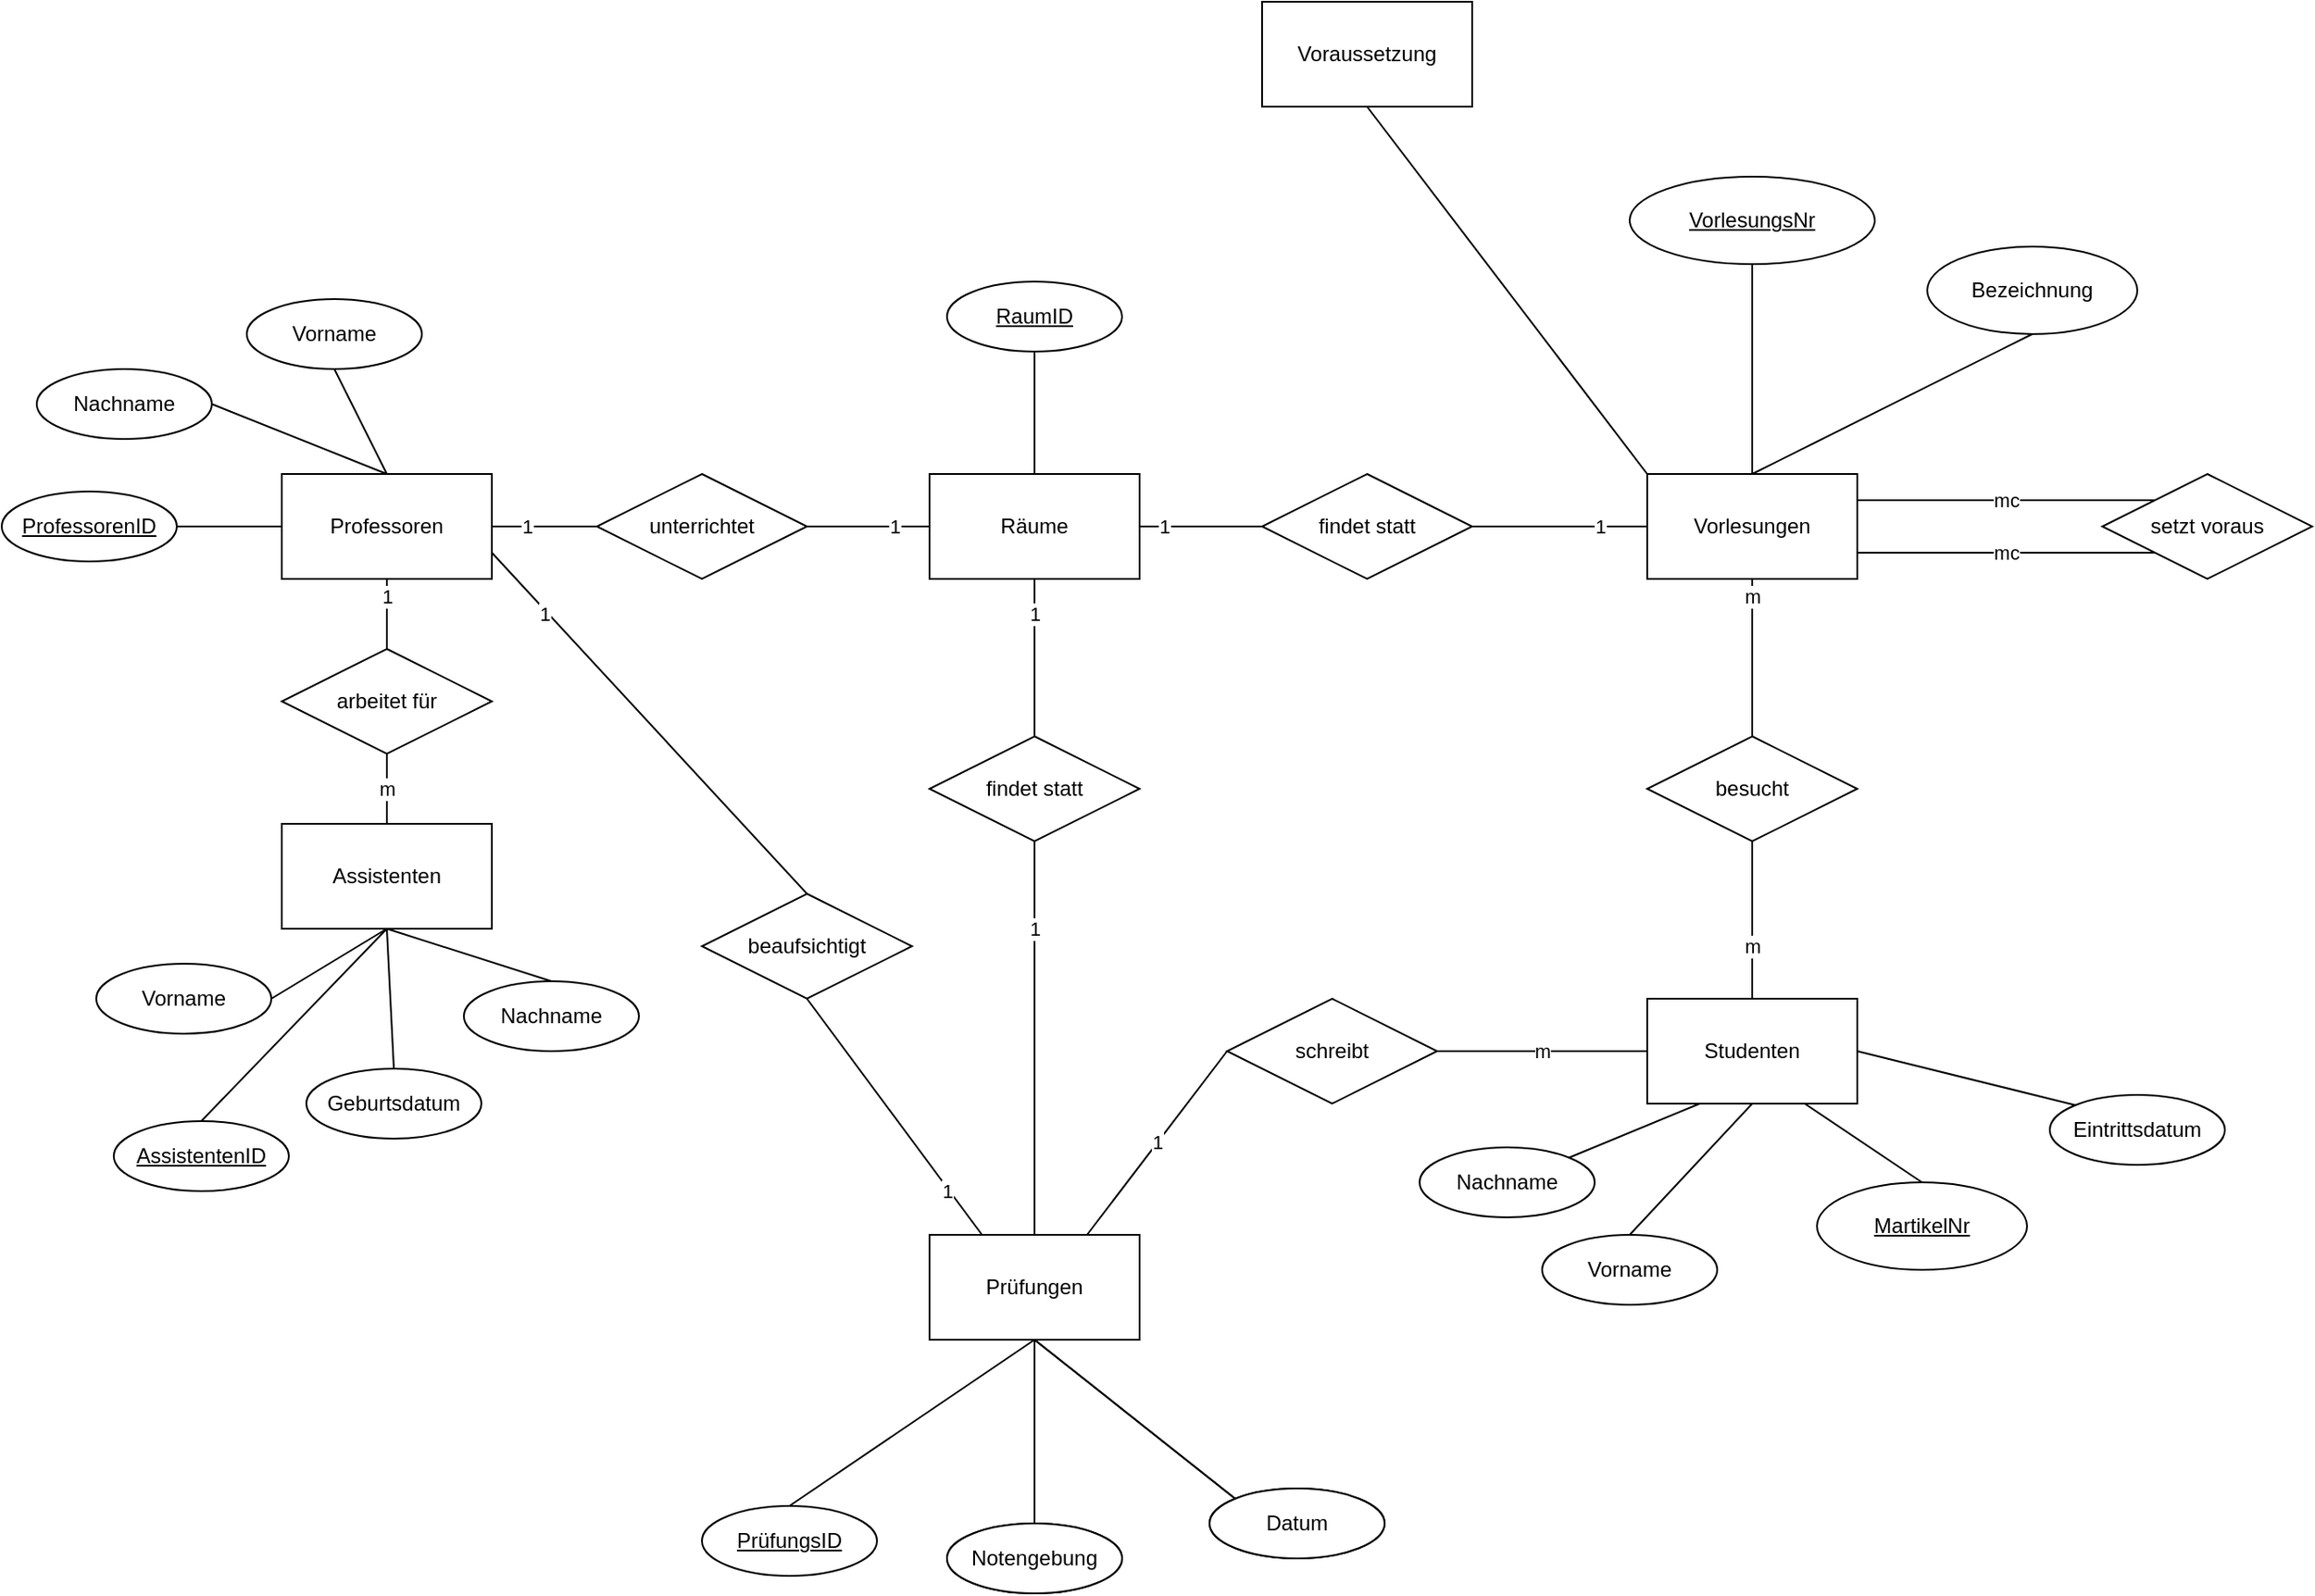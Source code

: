 <mxfile version="24.7.17" pages="2">
  <diagram name="Seite-1" id="xKLc5yHmknXGZXs7xyta">
    <mxGraphModel dx="1434" dy="836" grid="1" gridSize="10" guides="1" tooltips="1" connect="1" arrows="1" fold="1" page="1" pageScale="1" pageWidth="827" pageHeight="1169" math="0" shadow="0">
      <root>
        <mxCell id="0" />
        <mxCell id="1" parent="0" />
        <mxCell id="SP9nY_1DTBUGd0OCc6NQ-1" value="Studenten" style="rounded=0;whiteSpace=wrap;html=1;" parent="1" vertex="1">
          <mxGeometry x="990" y="670" width="120" height="60" as="geometry" />
        </mxCell>
        <mxCell id="SP9nY_1DTBUGd0OCc6NQ-2" value="Professoren" style="rounded=0;whiteSpace=wrap;html=1;" parent="1" vertex="1">
          <mxGeometry x="210" y="370" width="120" height="60" as="geometry" />
        </mxCell>
        <mxCell id="SP9nY_1DTBUGd0OCc6NQ-3" value="Assistenten" style="rounded=0;whiteSpace=wrap;html=1;" parent="1" vertex="1">
          <mxGeometry x="210" y="570" width="120" height="60" as="geometry" />
        </mxCell>
        <mxCell id="SP9nY_1DTBUGd0OCc6NQ-4" value="Räume" style="rounded=0;whiteSpace=wrap;html=1;" parent="1" vertex="1">
          <mxGeometry x="580" y="370" width="120" height="60" as="geometry" />
        </mxCell>
        <mxCell id="SP9nY_1DTBUGd0OCc6NQ-5" value="Prüfungen" style="rounded=0;whiteSpace=wrap;html=1;" parent="1" vertex="1">
          <mxGeometry x="580" y="805" width="120" height="60" as="geometry" />
        </mxCell>
        <mxCell id="SP9nY_1DTBUGd0OCc6NQ-6" value="Vorlesungen" style="rounded=0;whiteSpace=wrap;html=1;" parent="1" vertex="1">
          <mxGeometry x="990" y="370" width="120" height="60" as="geometry" />
        </mxCell>
        <mxCell id="SP9nY_1DTBUGd0OCc6NQ-7" value="VorlesungsNr" style="ellipse;whiteSpace=wrap;html=1;align=center;fontStyle=4;" parent="1" vertex="1">
          <mxGeometry x="980" y="200" width="140" height="50" as="geometry" />
        </mxCell>
        <mxCell id="SP9nY_1DTBUGd0OCc6NQ-8" value="Bezeichnung" style="ellipse;whiteSpace=wrap;html=1;align=center;" parent="1" vertex="1">
          <mxGeometry x="1150" y="240" width="120" height="50" as="geometry" />
        </mxCell>
        <mxCell id="SP9nY_1DTBUGd0OCc6NQ-11" value="" style="endArrow=none;html=1;rounded=0;exitX=0.5;exitY=1;exitDx=0;exitDy=0;entryX=0.5;entryY=0;entryDx=0;entryDy=0;" parent="1" source="SP9nY_1DTBUGd0OCc6NQ-7" target="SP9nY_1DTBUGd0OCc6NQ-6" edge="1">
          <mxGeometry relative="1" as="geometry">
            <mxPoint x="490" y="590" as="sourcePoint" />
            <mxPoint x="650" y="590" as="targetPoint" />
          </mxGeometry>
        </mxCell>
        <mxCell id="SP9nY_1DTBUGd0OCc6NQ-12" value="" style="endArrow=none;html=1;rounded=0;exitX=0.5;exitY=1;exitDx=0;exitDy=0;entryX=0.5;entryY=0;entryDx=0;entryDy=0;" parent="1" source="SP9nY_1DTBUGd0OCc6NQ-8" target="SP9nY_1DTBUGd0OCc6NQ-6" edge="1">
          <mxGeometry relative="1" as="geometry">
            <mxPoint x="1190" y="410" as="sourcePoint" />
            <mxPoint x="1350" y="410" as="targetPoint" />
          </mxGeometry>
        </mxCell>
        <mxCell id="SP9nY_1DTBUGd0OCc6NQ-13" value="Vorname" style="ellipse;whiteSpace=wrap;html=1;align=center;" parent="1" vertex="1">
          <mxGeometry x="190" y="270" width="100" height="40" as="geometry" />
        </mxCell>
        <mxCell id="SP9nY_1DTBUGd0OCc6NQ-14" value="Nachname" style="ellipse;whiteSpace=wrap;html=1;align=center;" parent="1" vertex="1">
          <mxGeometry x="70" y="310" width="100" height="40" as="geometry" />
        </mxCell>
        <mxCell id="SP9nY_1DTBUGd0OCc6NQ-15" value="MartikelNr" style="ellipse;whiteSpace=wrap;html=1;align=center;fontStyle=4;" parent="1" vertex="1">
          <mxGeometry x="1087" y="775" width="120" height="50" as="geometry" />
        </mxCell>
        <mxCell id="SP9nY_1DTBUGd0OCc6NQ-16" value="Vorname" style="ellipse;whiteSpace=wrap;html=1;align=center;" parent="1" vertex="1">
          <mxGeometry x="930" y="805" width="100" height="40" as="geometry" />
        </mxCell>
        <mxCell id="SP9nY_1DTBUGd0OCc6NQ-17" value="Nachname" style="ellipse;whiteSpace=wrap;html=1;align=center;" parent="1" vertex="1">
          <mxGeometry x="860" y="755" width="100" height="40" as="geometry" />
        </mxCell>
        <mxCell id="SP9nY_1DTBUGd0OCc6NQ-18" value="Eintrittsdatum" style="ellipse;whiteSpace=wrap;html=1;align=center;" parent="1" vertex="1">
          <mxGeometry x="1220" y="725" width="100" height="40" as="geometry" />
        </mxCell>
        <mxCell id="SP9nY_1DTBUGd0OCc6NQ-19" value="Geburtsdatum" style="ellipse;whiteSpace=wrap;html=1;align=center;" parent="1" vertex="1">
          <mxGeometry x="224" y="710" width="100" height="40" as="geometry" />
        </mxCell>
        <mxCell id="SP9nY_1DTBUGd0OCc6NQ-21" value="Notengebung" style="ellipse;whiteSpace=wrap;html=1;align=center;" parent="1" vertex="1">
          <mxGeometry x="590" y="970" width="100" height="40" as="geometry" />
        </mxCell>
        <mxCell id="SP9nY_1DTBUGd0OCc6NQ-22" value="Datum" style="ellipse;whiteSpace=wrap;html=1;align=center;" parent="1" vertex="1">
          <mxGeometry x="740" y="950" width="100" height="40" as="geometry" />
        </mxCell>
        <mxCell id="SP9nY_1DTBUGd0OCc6NQ-23" value="Vorname" style="ellipse;whiteSpace=wrap;html=1;align=center;" parent="1" vertex="1">
          <mxGeometry x="104" y="650" width="100" height="40" as="geometry" />
        </mxCell>
        <mxCell id="SP9nY_1DTBUGd0OCc6NQ-24" value="Nachname" style="ellipse;whiteSpace=wrap;html=1;align=center;" parent="1" vertex="1">
          <mxGeometry x="314" y="660" width="100" height="40" as="geometry" />
        </mxCell>
        <mxCell id="SP9nY_1DTBUGd0OCc6NQ-25" value="" style="endArrow=none;html=1;rounded=0;exitX=0.5;exitY=1;exitDx=0;exitDy=0;entryX=0.5;entryY=0;entryDx=0;entryDy=0;" parent="1" source="SP9nY_1DTBUGd0OCc6NQ-13" target="SP9nY_1DTBUGd0OCc6NQ-2" edge="1">
          <mxGeometry relative="1" as="geometry">
            <mxPoint x="380" y="500" as="sourcePoint" />
            <mxPoint x="540" y="500" as="targetPoint" />
          </mxGeometry>
        </mxCell>
        <mxCell id="SP9nY_1DTBUGd0OCc6NQ-26" value="" style="endArrow=none;html=1;rounded=0;exitX=1;exitY=0.5;exitDx=0;exitDy=0;entryX=0.5;entryY=0;entryDx=0;entryDy=0;" parent="1" source="SP9nY_1DTBUGd0OCc6NQ-14" target="SP9nY_1DTBUGd0OCc6NQ-2" edge="1">
          <mxGeometry relative="1" as="geometry">
            <mxPoint x="140" y="410" as="sourcePoint" />
            <mxPoint x="300" y="410" as="targetPoint" />
          </mxGeometry>
        </mxCell>
        <mxCell id="SP9nY_1DTBUGd0OCc6NQ-27" value="" style="endArrow=none;html=1;rounded=0;exitX=0.5;exitY=1;exitDx=0;exitDy=0;entryX=0.5;entryY=0;entryDx=0;entryDy=0;" parent="1" source="SP9nY_1DTBUGd0OCc6NQ-5" target="SP9nY_1DTBUGd0OCc6NQ-21" edge="1">
          <mxGeometry relative="1" as="geometry">
            <mxPoint x="390" y="625" as="sourcePoint" />
            <mxPoint x="550" y="625" as="targetPoint" />
          </mxGeometry>
        </mxCell>
        <mxCell id="SP9nY_1DTBUGd0OCc6NQ-28" value="" style="endArrow=none;html=1;rounded=0;exitX=0.5;exitY=1;exitDx=0;exitDy=0;entryX=0;entryY=0;entryDx=0;entryDy=0;" parent="1" source="SP9nY_1DTBUGd0OCc6NQ-5" target="SP9nY_1DTBUGd0OCc6NQ-22" edge="1">
          <mxGeometry relative="1" as="geometry">
            <mxPoint x="760" y="825" as="sourcePoint" />
            <mxPoint x="920" y="825" as="targetPoint" />
          </mxGeometry>
        </mxCell>
        <mxCell id="SP9nY_1DTBUGd0OCc6NQ-29" value="" style="endArrow=none;html=1;rounded=0;exitX=0.5;exitY=1;exitDx=0;exitDy=0;entryX=0.5;entryY=0;entryDx=0;entryDy=0;" parent="1" source="SP9nY_1DTBUGd0OCc6NQ-3" target="SP9nY_1DTBUGd0OCc6NQ-24" edge="1">
          <mxGeometry relative="1" as="geometry">
            <mxPoint x="404" y="630" as="sourcePoint" />
            <mxPoint x="564" y="630" as="targetPoint" />
          </mxGeometry>
        </mxCell>
        <mxCell id="SP9nY_1DTBUGd0OCc6NQ-30" value="" style="endArrow=none;html=1;rounded=0;exitX=0.5;exitY=1;exitDx=0;exitDy=0;entryX=0.5;entryY=0;entryDx=0;entryDy=0;" parent="1" source="SP9nY_1DTBUGd0OCc6NQ-3" target="SP9nY_1DTBUGd0OCc6NQ-19" edge="1">
          <mxGeometry relative="1" as="geometry">
            <mxPoint x="284" y="750" as="sourcePoint" />
            <mxPoint x="444" y="750" as="targetPoint" />
          </mxGeometry>
        </mxCell>
        <mxCell id="SP9nY_1DTBUGd0OCc6NQ-31" value="" style="endArrow=none;html=1;rounded=0;exitX=1;exitY=0.5;exitDx=0;exitDy=0;entryX=0.5;entryY=1;entryDx=0;entryDy=0;" parent="1" source="SP9nY_1DTBUGd0OCc6NQ-23" target="SP9nY_1DTBUGd0OCc6NQ-3" edge="1">
          <mxGeometry relative="1" as="geometry">
            <mxPoint x="194" y="520" as="sourcePoint" />
            <mxPoint x="354" y="520" as="targetPoint" />
          </mxGeometry>
        </mxCell>
        <mxCell id="SP9nY_1DTBUGd0OCc6NQ-32" value="" style="endArrow=none;html=1;rounded=0;exitX=1;exitY=0;exitDx=0;exitDy=0;entryX=0.25;entryY=1;entryDx=0;entryDy=0;" parent="1" source="SP9nY_1DTBUGd0OCc6NQ-17" target="SP9nY_1DTBUGd0OCc6NQ-1" edge="1">
          <mxGeometry relative="1" as="geometry">
            <mxPoint x="970" y="495" as="sourcePoint" />
            <mxPoint x="1130" y="495" as="targetPoint" />
          </mxGeometry>
        </mxCell>
        <mxCell id="SP9nY_1DTBUGd0OCc6NQ-33" value="" style="endArrow=none;html=1;rounded=0;exitX=0.5;exitY=0;exitDx=0;exitDy=0;entryX=0.5;entryY=1;entryDx=0;entryDy=0;" parent="1" source="SP9nY_1DTBUGd0OCc6NQ-16" target="SP9nY_1DTBUGd0OCc6NQ-1" edge="1">
          <mxGeometry relative="1" as="geometry">
            <mxPoint x="920" y="575" as="sourcePoint" />
            <mxPoint x="1060" y="745" as="targetPoint" />
          </mxGeometry>
        </mxCell>
        <mxCell id="SP9nY_1DTBUGd0OCc6NQ-34" value="" style="endArrow=none;html=1;rounded=0;exitX=0.5;exitY=0;exitDx=0;exitDy=0;entryX=0.75;entryY=1;entryDx=0;entryDy=0;" parent="1" source="SP9nY_1DTBUGd0OCc6NQ-15" target="SP9nY_1DTBUGd0OCc6NQ-1" edge="1">
          <mxGeometry relative="1" as="geometry">
            <mxPoint x="1240" y="605" as="sourcePoint" />
            <mxPoint x="1400" y="605" as="targetPoint" />
          </mxGeometry>
        </mxCell>
        <mxCell id="SP9nY_1DTBUGd0OCc6NQ-35" value="" style="endArrow=none;html=1;rounded=0;exitX=1;exitY=0.5;exitDx=0;exitDy=0;entryX=0;entryY=0;entryDx=0;entryDy=0;" parent="1" source="SP9nY_1DTBUGd0OCc6NQ-1" target="SP9nY_1DTBUGd0OCc6NQ-18" edge="1">
          <mxGeometry relative="1" as="geometry">
            <mxPoint x="1120" y="630" as="sourcePoint" />
            <mxPoint x="1360" y="710" as="targetPoint" />
          </mxGeometry>
        </mxCell>
        <mxCell id="SP9nY_1DTBUGd0OCc6NQ-36" value="ProfessorenID" style="ellipse;whiteSpace=wrap;html=1;align=center;fontStyle=4;" parent="1" vertex="1">
          <mxGeometry x="50" y="380" width="100" height="40" as="geometry" />
        </mxCell>
        <mxCell id="SP9nY_1DTBUGd0OCc6NQ-37" value="AssistentenID" style="ellipse;whiteSpace=wrap;html=1;align=center;fontStyle=4;" parent="1" vertex="1">
          <mxGeometry x="114" y="740" width="100" height="40" as="geometry" />
        </mxCell>
        <mxCell id="SP9nY_1DTBUGd0OCc6NQ-38" value="RaumID" style="ellipse;whiteSpace=wrap;html=1;align=center;fontStyle=4;" parent="1" vertex="1">
          <mxGeometry x="590" y="260" width="100" height="40" as="geometry" />
        </mxCell>
        <mxCell id="SP9nY_1DTBUGd0OCc6NQ-39" value="PrüfungsID" style="ellipse;whiteSpace=wrap;html=1;align=center;fontStyle=4;" parent="1" vertex="1">
          <mxGeometry x="450" y="960" width="100" height="40" as="geometry" />
        </mxCell>
        <mxCell id="SP9nY_1DTBUGd0OCc6NQ-40" value="" style="endArrow=none;html=1;rounded=0;exitX=0.5;exitY=0;exitDx=0;exitDy=0;entryX=0.5;entryY=1;entryDx=0;entryDy=0;" parent="1" source="SP9nY_1DTBUGd0OCc6NQ-39" target="SP9nY_1DTBUGd0OCc6NQ-5" edge="1">
          <mxGeometry relative="1" as="geometry">
            <mxPoint x="470" y="835" as="sourcePoint" />
            <mxPoint x="630" y="835" as="targetPoint" />
          </mxGeometry>
        </mxCell>
        <mxCell id="SP9nY_1DTBUGd0OCc6NQ-41" value="" style="endArrow=none;html=1;rounded=0;exitX=0.5;exitY=1;exitDx=0;exitDy=0;entryX=0.5;entryY=0;entryDx=0;entryDy=0;" parent="1" source="SP9nY_1DTBUGd0OCc6NQ-38" target="SP9nY_1DTBUGd0OCc6NQ-4" edge="1">
          <mxGeometry relative="1" as="geometry">
            <mxPoint x="580" y="570" as="sourcePoint" />
            <mxPoint x="740" y="570" as="targetPoint" />
          </mxGeometry>
        </mxCell>
        <mxCell id="SP9nY_1DTBUGd0OCc6NQ-43" value="" style="endArrow=none;html=1;rounded=0;exitX=0.5;exitY=0;exitDx=0;exitDy=0;entryX=0.5;entryY=1;entryDx=0;entryDy=0;" parent="1" source="SP9nY_1DTBUGd0OCc6NQ-37" target="SP9nY_1DTBUGd0OCc6NQ-3" edge="1">
          <mxGeometry relative="1" as="geometry">
            <mxPoint x="284" y="810" as="sourcePoint" />
            <mxPoint x="444" y="810" as="targetPoint" />
          </mxGeometry>
        </mxCell>
        <mxCell id="SP9nY_1DTBUGd0OCc6NQ-44" value="" style="endArrow=none;html=1;rounded=0;exitX=1;exitY=0.5;exitDx=0;exitDy=0;entryX=0;entryY=0.5;entryDx=0;entryDy=0;" parent="1" source="SP9nY_1DTBUGd0OCc6NQ-36" target="SP9nY_1DTBUGd0OCc6NQ-2" edge="1">
          <mxGeometry relative="1" as="geometry">
            <mxPoint x="230" y="580" as="sourcePoint" />
            <mxPoint x="390" y="580" as="targetPoint" />
          </mxGeometry>
        </mxCell>
        <mxCell id="SP9nY_1DTBUGd0OCc6NQ-45" value="findet statt" style="shape=rhombus;perimeter=rhombusPerimeter;whiteSpace=wrap;html=1;align=center;" parent="1" vertex="1">
          <mxGeometry x="770" y="370" width="120" height="60" as="geometry" />
        </mxCell>
        <mxCell id="SP9nY_1DTBUGd0OCc6NQ-46" value="1" style="endArrow=none;html=1;rounded=0;exitX=1;exitY=0.5;exitDx=0;exitDy=0;entryX=0;entryY=0.5;entryDx=0;entryDy=0;" parent="1" source="SP9nY_1DTBUGd0OCc6NQ-4" target="SP9nY_1DTBUGd0OCc6NQ-45" edge="1">
          <mxGeometry x="-0.6" relative="1" as="geometry">
            <mxPoint x="910" y="370" as="sourcePoint" />
            <mxPoint x="1070" y="370" as="targetPoint" />
            <mxPoint as="offset" />
          </mxGeometry>
        </mxCell>
        <mxCell id="SP9nY_1DTBUGd0OCc6NQ-47" value="1" style="endArrow=none;html=1;rounded=0;exitX=1;exitY=0.5;exitDx=0;exitDy=0;entryX=0;entryY=0.5;entryDx=0;entryDy=0;" parent="1" source="SP9nY_1DTBUGd0OCc6NQ-45" target="SP9nY_1DTBUGd0OCc6NQ-6" edge="1">
          <mxGeometry x="0.455" relative="1" as="geometry">
            <mxPoint x="780" y="500" as="sourcePoint" />
            <mxPoint x="940" y="500" as="targetPoint" />
            <mxPoint as="offset" />
          </mxGeometry>
        </mxCell>
        <mxCell id="SP9nY_1DTBUGd0OCc6NQ-48" value="unterrichtet" style="shape=rhombus;perimeter=rhombusPerimeter;whiteSpace=wrap;html=1;align=center;" parent="1" vertex="1">
          <mxGeometry x="390" y="370" width="120" height="60" as="geometry" />
        </mxCell>
        <mxCell id="SP9nY_1DTBUGd0OCc6NQ-49" value="1" style="endArrow=none;html=1;rounded=0;exitX=1;exitY=0.5;exitDx=0;exitDy=0;entryX=0;entryY=0.5;entryDx=0;entryDy=0;" parent="1" source="SP9nY_1DTBUGd0OCc6NQ-2" target="SP9nY_1DTBUGd0OCc6NQ-48" edge="1">
          <mxGeometry x="-0.333" relative="1" as="geometry">
            <mxPoint x="360" y="450" as="sourcePoint" />
            <mxPoint x="520" y="450" as="targetPoint" />
            <mxPoint as="offset" />
          </mxGeometry>
        </mxCell>
        <mxCell id="SP9nY_1DTBUGd0OCc6NQ-50" value="1" style="endArrow=none;html=1;rounded=0;exitX=1;exitY=0.5;exitDx=0;exitDy=0;entryX=0;entryY=0.5;entryDx=0;entryDy=0;" parent="1" source="SP9nY_1DTBUGd0OCc6NQ-48" target="SP9nY_1DTBUGd0OCc6NQ-4" edge="1">
          <mxGeometry x="0.429" relative="1" as="geometry">
            <mxPoint x="440" y="460" as="sourcePoint" />
            <mxPoint x="600" y="460" as="targetPoint" />
            <mxPoint as="offset" />
          </mxGeometry>
        </mxCell>
        <mxCell id="SP9nY_1DTBUGd0OCc6NQ-51" value="arbeitet für" style="shape=rhombus;perimeter=rhombusPerimeter;whiteSpace=wrap;html=1;align=center;" parent="1" vertex="1">
          <mxGeometry x="210" y="470" width="120" height="60" as="geometry" />
        </mxCell>
        <mxCell id="SP9nY_1DTBUGd0OCc6NQ-52" value="1" style="endArrow=none;html=1;rounded=0;exitX=0.5;exitY=1;exitDx=0;exitDy=0;entryX=0.5;entryY=0;entryDx=0;entryDy=0;" parent="1" source="SP9nY_1DTBUGd0OCc6NQ-2" target="SP9nY_1DTBUGd0OCc6NQ-51" edge="1">
          <mxGeometry x="-0.5" relative="1" as="geometry">
            <mxPoint x="410" y="460" as="sourcePoint" />
            <mxPoint x="570" y="460" as="targetPoint" />
            <mxPoint as="offset" />
          </mxGeometry>
        </mxCell>
        <mxCell id="SP9nY_1DTBUGd0OCc6NQ-53" value="m" style="endArrow=none;html=1;rounded=0;exitX=0.5;exitY=1;exitDx=0;exitDy=0;entryX=0.5;entryY=0;entryDx=0;entryDy=0;" parent="1" source="SP9nY_1DTBUGd0OCc6NQ-51" target="SP9nY_1DTBUGd0OCc6NQ-3" edge="1">
          <mxGeometry relative="1" as="geometry">
            <mxPoint x="390" y="530" as="sourcePoint" />
            <mxPoint x="550" y="530" as="targetPoint" />
            <mxPoint as="offset" />
          </mxGeometry>
        </mxCell>
        <mxCell id="SP9nY_1DTBUGd0OCc6NQ-55" value="besucht" style="shape=rhombus;perimeter=rhombusPerimeter;whiteSpace=wrap;html=1;align=center;" parent="1" vertex="1">
          <mxGeometry x="990" y="520" width="120" height="60" as="geometry" />
        </mxCell>
        <mxCell id="SP9nY_1DTBUGd0OCc6NQ-56" value="m" style="endArrow=none;html=1;rounded=0;exitX=0.5;exitY=1;exitDx=0;exitDy=0;entryX=0.5;entryY=0;entryDx=0;entryDy=0;" parent="1" source="SP9nY_1DTBUGd0OCc6NQ-6" target="SP9nY_1DTBUGd0OCc6NQ-55" edge="1">
          <mxGeometry x="-0.778" relative="1" as="geometry">
            <mxPoint x="1150" y="500" as="sourcePoint" />
            <mxPoint x="1310" y="500" as="targetPoint" />
            <mxPoint as="offset" />
          </mxGeometry>
        </mxCell>
        <mxCell id="SP9nY_1DTBUGd0OCc6NQ-57" value="m" style="endArrow=none;html=1;rounded=0;exitX=0.5;exitY=1;exitDx=0;exitDy=0;entryX=0.5;entryY=0;entryDx=0;entryDy=0;" parent="1" source="SP9nY_1DTBUGd0OCc6NQ-55" target="SP9nY_1DTBUGd0OCc6NQ-1" edge="1">
          <mxGeometry x="0.333" relative="1" as="geometry">
            <mxPoint x="1120" y="630" as="sourcePoint" />
            <mxPoint x="1280" y="630" as="targetPoint" />
            <mxPoint as="offset" />
          </mxGeometry>
        </mxCell>
        <mxCell id="SP9nY_1DTBUGd0OCc6NQ-58" value="Prüfungen" style="rounded=0;whiteSpace=wrap;html=1;" parent="1" vertex="1">
          <mxGeometry x="580" y="805" width="120" height="60" as="geometry" />
        </mxCell>
        <mxCell id="SP9nY_1DTBUGd0OCc6NQ-59" value="Notengebung" style="ellipse;whiteSpace=wrap;html=1;align=center;" parent="1" vertex="1">
          <mxGeometry x="590" y="970" width="100" height="40" as="geometry" />
        </mxCell>
        <mxCell id="SP9nY_1DTBUGd0OCc6NQ-60" value="Datum" style="ellipse;whiteSpace=wrap;html=1;align=center;" parent="1" vertex="1">
          <mxGeometry x="740" y="950" width="100" height="40" as="geometry" />
        </mxCell>
        <mxCell id="SP9nY_1DTBUGd0OCc6NQ-61" value="" style="endArrow=none;html=1;rounded=0;exitX=0.5;exitY=1;exitDx=0;exitDy=0;entryX=0.5;entryY=0;entryDx=0;entryDy=0;" parent="1" source="SP9nY_1DTBUGd0OCc6NQ-58" target="SP9nY_1DTBUGd0OCc6NQ-59" edge="1">
          <mxGeometry relative="1" as="geometry">
            <mxPoint x="390" y="625" as="sourcePoint" />
            <mxPoint x="550" y="625" as="targetPoint" />
          </mxGeometry>
        </mxCell>
        <mxCell id="SP9nY_1DTBUGd0OCc6NQ-62" value="" style="endArrow=none;html=1;rounded=0;exitX=0.5;exitY=1;exitDx=0;exitDy=0;entryX=0;entryY=0;entryDx=0;entryDy=0;" parent="1" source="SP9nY_1DTBUGd0OCc6NQ-58" target="SP9nY_1DTBUGd0OCc6NQ-60" edge="1">
          <mxGeometry relative="1" as="geometry">
            <mxPoint x="760" y="825" as="sourcePoint" />
            <mxPoint x="920" y="825" as="targetPoint" />
          </mxGeometry>
        </mxCell>
        <mxCell id="wdZ_KvQLlA92_b_JvEta-1" value="findet statt" style="shape=rhombus;perimeter=rhombusPerimeter;whiteSpace=wrap;html=1;align=center;" parent="1" vertex="1">
          <mxGeometry x="580" y="520" width="120" height="60" as="geometry" />
        </mxCell>
        <mxCell id="wdZ_KvQLlA92_b_JvEta-2" value="1" style="endArrow=none;html=1;rounded=0;exitX=0.5;exitY=1;exitDx=0;exitDy=0;entryX=0.5;entryY=0;entryDx=0;entryDy=0;" parent="1" source="SP9nY_1DTBUGd0OCc6NQ-4" target="wdZ_KvQLlA92_b_JvEta-1" edge="1">
          <mxGeometry x="-0.556" relative="1" as="geometry">
            <mxPoint x="590" y="690" as="sourcePoint" />
            <mxPoint x="750" y="690" as="targetPoint" />
            <mxPoint as="offset" />
          </mxGeometry>
        </mxCell>
        <mxCell id="wdZ_KvQLlA92_b_JvEta-3" value="1" style="endArrow=none;html=1;rounded=0;exitX=0.5;exitY=1;exitDx=0;exitDy=0;entryX=0.5;entryY=0;entryDx=0;entryDy=0;" parent="1" source="wdZ_KvQLlA92_b_JvEta-1" target="SP9nY_1DTBUGd0OCc6NQ-58" edge="1">
          <mxGeometry x="-0.556" relative="1" as="geometry">
            <mxPoint x="700" y="680" as="sourcePoint" />
            <mxPoint x="860" y="680" as="targetPoint" />
            <mxPoint as="offset" />
          </mxGeometry>
        </mxCell>
        <mxCell id="wdZ_KvQLlA92_b_JvEta-4" value="schreibt" style="shape=rhombus;perimeter=rhombusPerimeter;whiteSpace=wrap;html=1;align=center;" parent="1" vertex="1">
          <mxGeometry x="750" y="670" width="120" height="60" as="geometry" />
        </mxCell>
        <mxCell id="wdZ_KvQLlA92_b_JvEta-5" value="m" style="endArrow=none;html=1;rounded=0;entryX=0;entryY=0.5;entryDx=0;entryDy=0;exitX=1;exitY=0.5;exitDx=0;exitDy=0;" parent="1" source="wdZ_KvQLlA92_b_JvEta-4" target="SP9nY_1DTBUGd0OCc6NQ-1" edge="1">
          <mxGeometry relative="1" as="geometry">
            <mxPoint x="700" y="650" as="sourcePoint" />
            <mxPoint x="860" y="650" as="targetPoint" />
          </mxGeometry>
        </mxCell>
        <mxCell id="wdZ_KvQLlA92_b_JvEta-7" value="1" style="endArrow=none;html=1;rounded=0;exitX=0;exitY=0.5;exitDx=0;exitDy=0;entryX=0.75;entryY=0;entryDx=0;entryDy=0;" parent="1" source="wdZ_KvQLlA92_b_JvEta-4" target="SP9nY_1DTBUGd0OCc6NQ-58" edge="1">
          <mxGeometry relative="1" as="geometry">
            <mxPoint x="750" y="790" as="sourcePoint" />
            <mxPoint x="910" y="790" as="targetPoint" />
          </mxGeometry>
        </mxCell>
        <mxCell id="wdZ_KvQLlA92_b_JvEta-9" value="beaufsichtigt" style="shape=rhombus;perimeter=rhombusPerimeter;whiteSpace=wrap;html=1;align=center;" parent="1" vertex="1">
          <mxGeometry x="450" y="610" width="120" height="60" as="geometry" />
        </mxCell>
        <mxCell id="wdZ_KvQLlA92_b_JvEta-11" value="1" style="endArrow=none;html=1;rounded=0;exitX=1;exitY=0.75;exitDx=0;exitDy=0;entryX=0.5;entryY=0;entryDx=0;entryDy=0;" parent="1" source="SP9nY_1DTBUGd0OCc6NQ-2" target="wdZ_KvQLlA92_b_JvEta-9" edge="1">
          <mxGeometry x="-0.653" y="-2" relative="1" as="geometry">
            <mxPoint x="370" y="770" as="sourcePoint" />
            <mxPoint x="530" y="770" as="targetPoint" />
            <mxPoint as="offset" />
          </mxGeometry>
        </mxCell>
        <mxCell id="wdZ_KvQLlA92_b_JvEta-12" value="1" style="endArrow=none;html=1;rounded=0;exitX=0.5;exitY=1;exitDx=0;exitDy=0;entryX=0.25;entryY=0;entryDx=0;entryDy=0;" parent="1" source="wdZ_KvQLlA92_b_JvEta-9" target="SP9nY_1DTBUGd0OCc6NQ-58" edge="1">
          <mxGeometry x="0.619" y="-1" relative="1" as="geometry">
            <mxPoint x="480" y="710" as="sourcePoint" />
            <mxPoint x="640" y="710" as="targetPoint" />
            <mxPoint as="offset" />
          </mxGeometry>
        </mxCell>
        <mxCell id="910SzkIiCYpPQ4U2vYjf-1" value="setzt voraus" style="shape=rhombus;perimeter=rhombusPerimeter;whiteSpace=wrap;html=1;align=center;" parent="1" vertex="1">
          <mxGeometry x="1250" y="370" width="120" height="60" as="geometry" />
        </mxCell>
        <mxCell id="910SzkIiCYpPQ4U2vYjf-2" value="mc" style="endArrow=none;html=1;rounded=0;exitX=1;exitY=0.75;exitDx=0;exitDy=0;entryX=0;entryY=1;entryDx=0;entryDy=0;" parent="1" source="SP9nY_1DTBUGd0OCc6NQ-6" target="910SzkIiCYpPQ4U2vYjf-1" edge="1">
          <mxGeometry width="50" height="50" relative="1" as="geometry">
            <mxPoint x="1430" y="450" as="sourcePoint" />
            <mxPoint x="1480" y="400" as="targetPoint" />
          </mxGeometry>
        </mxCell>
        <mxCell id="910SzkIiCYpPQ4U2vYjf-3" value="mc" style="endArrow=none;html=1;rounded=0;exitX=1;exitY=0.25;exitDx=0;exitDy=0;entryX=0;entryY=0;entryDx=0;entryDy=0;" parent="1" source="SP9nY_1DTBUGd0OCc6NQ-6" target="910SzkIiCYpPQ4U2vYjf-1" edge="1">
          <mxGeometry width="50" height="50" relative="1" as="geometry">
            <mxPoint x="1220" y="530" as="sourcePoint" />
            <mxPoint x="1270" y="480" as="targetPoint" />
          </mxGeometry>
        </mxCell>
        <mxCell id="9Df8HwuljTkwgu5cCgAu-132" value="Voraussetzung" style="rounded=0;whiteSpace=wrap;html=1;" vertex="1" parent="1">
          <mxGeometry x="770" y="100" width="120" height="60" as="geometry" />
        </mxCell>
        <mxCell id="9Df8HwuljTkwgu5cCgAu-133" value="" style="endArrow=none;html=1;rounded=0;exitX=0.5;exitY=1;exitDx=0;exitDy=0;entryX=0;entryY=0;entryDx=0;entryDy=0;" edge="1" parent="1" source="9Df8HwuljTkwgu5cCgAu-132" target="SP9nY_1DTBUGd0OCc6NQ-6">
          <mxGeometry relative="1" as="geometry">
            <mxPoint x="770" y="280" as="sourcePoint" />
            <mxPoint x="930" y="280" as="targetPoint" />
          </mxGeometry>
        </mxCell>
      </root>
    </mxGraphModel>
  </diagram>
  <diagram id="SnY9ZS4IKTBMGZVJynLM" name="Seite-2">
    <mxGraphModel dx="1687" dy="984" grid="1" gridSize="10" guides="1" tooltips="1" connect="1" arrows="1" fold="1" page="1" pageScale="1" pageWidth="827" pageHeight="1169" math="0" shadow="0">
      <root>
        <mxCell id="0" />
        <mxCell id="1" parent="0" />
        <mxCell id="sr-6SMNJhgr-VxRovA79-1" value="Professoren" style="shape=table;startSize=30;container=1;collapsible=1;childLayout=tableLayout;fixedRows=1;rowLines=0;fontStyle=1;align=center;resizeLast=1;html=1;" vertex="1" parent="1">
          <mxGeometry x="500" y="270" width="180" height="210" as="geometry" />
        </mxCell>
        <mxCell id="sr-6SMNJhgr-VxRovA79-2" value="" style="shape=tableRow;horizontal=0;startSize=0;swimlaneHead=0;swimlaneBody=0;fillColor=none;collapsible=0;dropTarget=0;points=[[0,0.5],[1,0.5]];portConstraint=eastwest;top=0;left=0;right=0;bottom=1;" vertex="1" parent="sr-6SMNJhgr-VxRovA79-1">
          <mxGeometry y="30" width="180" height="30" as="geometry" />
        </mxCell>
        <mxCell id="sr-6SMNJhgr-VxRovA79-3" value="PK" style="shape=partialRectangle;connectable=0;fillColor=none;top=0;left=0;bottom=0;right=0;fontStyle=1;overflow=hidden;whiteSpace=wrap;html=1;" vertex="1" parent="sr-6SMNJhgr-VxRovA79-2">
          <mxGeometry width="30" height="30" as="geometry">
            <mxRectangle width="30" height="30" as="alternateBounds" />
          </mxGeometry>
        </mxCell>
        <mxCell id="sr-6SMNJhgr-VxRovA79-4" value="ProfessorID" style="shape=partialRectangle;connectable=0;fillColor=none;top=0;left=0;bottom=0;right=0;align=left;spacingLeft=6;fontStyle=5;overflow=hidden;whiteSpace=wrap;html=1;" vertex="1" parent="sr-6SMNJhgr-VxRovA79-2">
          <mxGeometry x="30" width="150" height="30" as="geometry">
            <mxRectangle width="150" height="30" as="alternateBounds" />
          </mxGeometry>
        </mxCell>
        <mxCell id="sr-6SMNJhgr-VxRovA79-5" value="" style="shape=tableRow;horizontal=0;startSize=0;swimlaneHead=0;swimlaneBody=0;fillColor=none;collapsible=0;dropTarget=0;points=[[0,0.5],[1,0.5]];portConstraint=eastwest;top=0;left=0;right=0;bottom=0;" vertex="1" parent="sr-6SMNJhgr-VxRovA79-1">
          <mxGeometry y="60" width="180" height="30" as="geometry" />
        </mxCell>
        <mxCell id="sr-6SMNJhgr-VxRovA79-6" value="" style="shape=partialRectangle;connectable=0;fillColor=none;top=0;left=0;bottom=0;right=0;editable=1;overflow=hidden;whiteSpace=wrap;html=1;" vertex="1" parent="sr-6SMNJhgr-VxRovA79-5">
          <mxGeometry width="30" height="30" as="geometry">
            <mxRectangle width="30" height="30" as="alternateBounds" />
          </mxGeometry>
        </mxCell>
        <mxCell id="sr-6SMNJhgr-VxRovA79-7" value="Vorname" style="shape=partialRectangle;connectable=0;fillColor=none;top=0;left=0;bottom=0;right=0;align=left;spacingLeft=6;overflow=hidden;whiteSpace=wrap;html=1;" vertex="1" parent="sr-6SMNJhgr-VxRovA79-5">
          <mxGeometry x="30" width="150" height="30" as="geometry">
            <mxRectangle width="150" height="30" as="alternateBounds" />
          </mxGeometry>
        </mxCell>
        <mxCell id="sr-6SMNJhgr-VxRovA79-8" value="" style="shape=tableRow;horizontal=0;startSize=0;swimlaneHead=0;swimlaneBody=0;fillColor=none;collapsible=0;dropTarget=0;points=[[0,0.5],[1,0.5]];portConstraint=eastwest;top=0;left=0;right=0;bottom=0;" vertex="1" parent="sr-6SMNJhgr-VxRovA79-1">
          <mxGeometry y="90" width="180" height="30" as="geometry" />
        </mxCell>
        <mxCell id="sr-6SMNJhgr-VxRovA79-9" value="" style="shape=partialRectangle;connectable=0;fillColor=none;top=0;left=0;bottom=0;right=0;editable=1;overflow=hidden;whiteSpace=wrap;html=1;" vertex="1" parent="sr-6SMNJhgr-VxRovA79-8">
          <mxGeometry width="30" height="30" as="geometry">
            <mxRectangle width="30" height="30" as="alternateBounds" />
          </mxGeometry>
        </mxCell>
        <mxCell id="sr-6SMNJhgr-VxRovA79-10" value="Nachname" style="shape=partialRectangle;connectable=0;fillColor=none;top=0;left=0;bottom=0;right=0;align=left;spacingLeft=6;overflow=hidden;whiteSpace=wrap;html=1;" vertex="1" parent="sr-6SMNJhgr-VxRovA79-8">
          <mxGeometry x="30" width="150" height="30" as="geometry">
            <mxRectangle width="150" height="30" as="alternateBounds" />
          </mxGeometry>
        </mxCell>
        <mxCell id="sr-6SMNJhgr-VxRovA79-11" value="" style="shape=tableRow;horizontal=0;startSize=0;swimlaneHead=0;swimlaneBody=0;fillColor=none;collapsible=0;dropTarget=0;points=[[0,0.5],[1,0.5]];portConstraint=eastwest;top=0;left=0;right=0;bottom=0;" vertex="1" parent="sr-6SMNJhgr-VxRovA79-1">
          <mxGeometry y="120" width="180" height="30" as="geometry" />
        </mxCell>
        <mxCell id="sr-6SMNJhgr-VxRovA79-12" value="" style="shape=partialRectangle;connectable=0;fillColor=none;top=0;left=0;bottom=0;right=0;editable=1;overflow=hidden;whiteSpace=wrap;html=1;" vertex="1" parent="sr-6SMNJhgr-VxRovA79-11">
          <mxGeometry width="30" height="30" as="geometry">
            <mxRectangle width="30" height="30" as="alternateBounds" />
          </mxGeometry>
        </mxCell>
        <mxCell id="sr-6SMNJhgr-VxRovA79-13" value="Geburtsdatum" style="shape=partialRectangle;connectable=0;fillColor=none;top=0;left=0;bottom=0;right=0;align=left;spacingLeft=6;overflow=hidden;whiteSpace=wrap;html=1;" vertex="1" parent="sr-6SMNJhgr-VxRovA79-11">
          <mxGeometry x="30" width="150" height="30" as="geometry">
            <mxRectangle width="150" height="30" as="alternateBounds" />
          </mxGeometry>
        </mxCell>
        <mxCell id="sr-6SMNJhgr-VxRovA79-15" value="" style="shape=partialRectangle;connectable=0;fillColor=none;top=0;left=0;bottom=0;right=0;editable=1;overflow=hidden;whiteSpace=wrap;html=1;" vertex="1" parent="1">
          <mxGeometry x="500" y="420" width="30" height="30" as="geometry">
            <mxRectangle width="30" height="30" as="alternateBounds" />
          </mxGeometry>
        </mxCell>
        <mxCell id="sr-6SMNJhgr-VxRovA79-16" value="" style="shape=tableRow;horizontal=0;startSize=30;swimlaneHead=0;swimlaneBody=0;fillColor=none;collapsible=0;dropTarget=0;points=[[0,0.5],[1,0.5]];portConstraint=eastwest;top=0;left=0;right=0;bottom=0;" vertex="1" parent="1">
          <mxGeometry x="500" y="420" width="180" height="30" as="geometry" />
        </mxCell>
        <mxCell id="sr-6SMNJhgr-VxRovA79-17" value="" style="shape=partialRectangle;connectable=0;fillColor=none;top=0;left=0;bottom=0;right=0;editable=1;overflow=hidden;whiteSpace=wrap;html=1;" vertex="1" parent="sr-6SMNJhgr-VxRovA79-16">
          <mxGeometry width="30" height="30" as="geometry">
            <mxRectangle width="30" height="30" as="alternateBounds" />
          </mxGeometry>
        </mxCell>
        <mxCell id="sr-6SMNJhgr-VxRovA79-18" value="Geburtsort" style="shape=partialRectangle;connectable=0;fillColor=none;top=0;left=0;bottom=0;right=0;align=left;spacingLeft=6;overflow=hidden;whiteSpace=wrap;html=1;" vertex="1" parent="sr-6SMNJhgr-VxRovA79-16">
          <mxGeometry x="30" width="150" height="30" as="geometry">
            <mxRectangle width="150" height="30" as="alternateBounds" />
          </mxGeometry>
        </mxCell>
        <mxCell id="sr-6SMNJhgr-VxRovA79-20" value="" style="shape=tableRow;horizontal=0;startSize=0;swimlaneHead=0;swimlaneBody=0;fillColor=none;collapsible=0;dropTarget=0;points=[[0,0.5],[1,0.5]];portConstraint=eastwest;top=0;left=0;right=0;bottom=0;" vertex="1" parent="1">
          <mxGeometry x="500" y="450" width="180" height="30" as="geometry" />
        </mxCell>
        <mxCell id="sr-6SMNJhgr-VxRovA79-21" value="" style="shape=partialRectangle;connectable=0;fillColor=none;top=0;left=0;bottom=0;right=0;editable=1;overflow=hidden;whiteSpace=wrap;html=1;" vertex="1" parent="sr-6SMNJhgr-VxRovA79-20">
          <mxGeometry width="30" height="30" as="geometry">
            <mxRectangle width="30" height="30" as="alternateBounds" />
          </mxGeometry>
        </mxCell>
        <mxCell id="sr-6SMNJhgr-VxRovA79-23" value="Studenten" style="shape=table;startSize=30;container=1;collapsible=1;childLayout=tableLayout;fixedRows=1;rowLines=0;fontStyle=1;align=center;resizeLast=1;html=1;" vertex="1" parent="1">
          <mxGeometry x="1380" y="270" width="180" height="180" as="geometry" />
        </mxCell>
        <mxCell id="sr-6SMNJhgr-VxRovA79-24" value="" style="shape=tableRow;horizontal=0;startSize=0;swimlaneHead=0;swimlaneBody=0;fillColor=none;collapsible=0;dropTarget=0;points=[[0,0.5],[1,0.5]];portConstraint=eastwest;top=0;left=0;right=0;bottom=1;" vertex="1" parent="sr-6SMNJhgr-VxRovA79-23">
          <mxGeometry y="30" width="180" height="30" as="geometry" />
        </mxCell>
        <mxCell id="sr-6SMNJhgr-VxRovA79-25" value="PK" style="shape=partialRectangle;connectable=0;fillColor=none;top=0;left=0;bottom=0;right=0;fontStyle=1;overflow=hidden;whiteSpace=wrap;html=1;" vertex="1" parent="sr-6SMNJhgr-VxRovA79-24">
          <mxGeometry width="30" height="30" as="geometry">
            <mxRectangle width="30" height="30" as="alternateBounds" />
          </mxGeometry>
        </mxCell>
        <mxCell id="sr-6SMNJhgr-VxRovA79-26" value="Matrikel-Nr" style="shape=partialRectangle;connectable=0;fillColor=none;top=0;left=0;bottom=0;right=0;align=left;spacingLeft=6;fontStyle=5;overflow=hidden;whiteSpace=wrap;html=1;" vertex="1" parent="sr-6SMNJhgr-VxRovA79-24">
          <mxGeometry x="30" width="150" height="30" as="geometry">
            <mxRectangle width="150" height="30" as="alternateBounds" />
          </mxGeometry>
        </mxCell>
        <mxCell id="sr-6SMNJhgr-VxRovA79-27" value="" style="shape=tableRow;horizontal=0;startSize=0;swimlaneHead=0;swimlaneBody=0;fillColor=none;collapsible=0;dropTarget=0;points=[[0,0.5],[1,0.5]];portConstraint=eastwest;top=0;left=0;right=0;bottom=0;" vertex="1" parent="sr-6SMNJhgr-VxRovA79-23">
          <mxGeometry y="60" width="180" height="30" as="geometry" />
        </mxCell>
        <mxCell id="sr-6SMNJhgr-VxRovA79-28" value="" style="shape=partialRectangle;connectable=0;fillColor=none;top=0;left=0;bottom=0;right=0;editable=1;overflow=hidden;whiteSpace=wrap;html=1;" vertex="1" parent="sr-6SMNJhgr-VxRovA79-27">
          <mxGeometry width="30" height="30" as="geometry">
            <mxRectangle width="30" height="30" as="alternateBounds" />
          </mxGeometry>
        </mxCell>
        <mxCell id="sr-6SMNJhgr-VxRovA79-29" value="Vorname" style="shape=partialRectangle;connectable=0;fillColor=none;top=0;left=0;bottom=0;right=0;align=left;spacingLeft=6;overflow=hidden;whiteSpace=wrap;html=1;" vertex="1" parent="sr-6SMNJhgr-VxRovA79-27">
          <mxGeometry x="30" width="150" height="30" as="geometry">
            <mxRectangle width="150" height="30" as="alternateBounds" />
          </mxGeometry>
        </mxCell>
        <mxCell id="sr-6SMNJhgr-VxRovA79-30" value="" style="shape=tableRow;horizontal=0;startSize=0;swimlaneHead=0;swimlaneBody=0;fillColor=none;collapsible=0;dropTarget=0;points=[[0,0.5],[1,0.5]];portConstraint=eastwest;top=0;left=0;right=0;bottom=0;" vertex="1" parent="sr-6SMNJhgr-VxRovA79-23">
          <mxGeometry y="90" width="180" height="30" as="geometry" />
        </mxCell>
        <mxCell id="sr-6SMNJhgr-VxRovA79-31" value="" style="shape=partialRectangle;connectable=0;fillColor=none;top=0;left=0;bottom=0;right=0;editable=1;overflow=hidden;whiteSpace=wrap;html=1;" vertex="1" parent="sr-6SMNJhgr-VxRovA79-30">
          <mxGeometry width="30" height="30" as="geometry">
            <mxRectangle width="30" height="30" as="alternateBounds" />
          </mxGeometry>
        </mxCell>
        <mxCell id="sr-6SMNJhgr-VxRovA79-32" value="Nachname" style="shape=partialRectangle;connectable=0;fillColor=none;top=0;left=0;bottom=0;right=0;align=left;spacingLeft=6;overflow=hidden;whiteSpace=wrap;html=1;" vertex="1" parent="sr-6SMNJhgr-VxRovA79-30">
          <mxGeometry x="30" width="150" height="30" as="geometry">
            <mxRectangle width="150" height="30" as="alternateBounds" />
          </mxGeometry>
        </mxCell>
        <mxCell id="sr-6SMNJhgr-VxRovA79-33" value="" style="shape=tableRow;horizontal=0;startSize=0;swimlaneHead=0;swimlaneBody=0;fillColor=none;collapsible=0;dropTarget=0;points=[[0,0.5],[1,0.5]];portConstraint=eastwest;top=0;left=0;right=0;bottom=0;" vertex="1" parent="sr-6SMNJhgr-VxRovA79-23">
          <mxGeometry y="120" width="180" height="30" as="geometry" />
        </mxCell>
        <mxCell id="sr-6SMNJhgr-VxRovA79-34" value="" style="shape=partialRectangle;connectable=0;fillColor=none;top=0;left=0;bottom=0;right=0;editable=1;overflow=hidden;whiteSpace=wrap;html=1;" vertex="1" parent="sr-6SMNJhgr-VxRovA79-33">
          <mxGeometry width="30" height="30" as="geometry">
            <mxRectangle width="30" height="30" as="alternateBounds" />
          </mxGeometry>
        </mxCell>
        <mxCell id="sr-6SMNJhgr-VxRovA79-35" value="Studienbegin" style="shape=partialRectangle;connectable=0;fillColor=none;top=0;left=0;bottom=0;right=0;align=left;spacingLeft=6;overflow=hidden;whiteSpace=wrap;html=1;" vertex="1" parent="sr-6SMNJhgr-VxRovA79-33">
          <mxGeometry x="30" width="150" height="30" as="geometry">
            <mxRectangle width="150" height="30" as="alternateBounds" />
          </mxGeometry>
        </mxCell>
        <mxCell id="sr-6SMNJhgr-VxRovA79-36" value="" style="shape=tableRow;horizontal=0;startSize=30;swimlaneHead=0;swimlaneBody=0;fillColor=none;collapsible=0;dropTarget=0;points=[[0,0.5],[1,0.5]];portConstraint=eastwest;top=0;left=0;right=0;bottom=0;" vertex="1" parent="1">
          <mxGeometry x="1380" y="420" width="180" height="30" as="geometry" />
        </mxCell>
        <mxCell id="sr-6SMNJhgr-VxRovA79-37" value="" style="shape=partialRectangle;connectable=0;fillColor=none;top=0;left=0;bottom=0;right=0;editable=1;overflow=hidden;whiteSpace=wrap;html=1;" vertex="1" parent="sr-6SMNJhgr-VxRovA79-36">
          <mxGeometry width="30" height="30" as="geometry">
            <mxRectangle width="30" height="30" as="alternateBounds" />
          </mxGeometry>
        </mxCell>
        <mxCell id="sr-6SMNJhgr-VxRovA79-38" value="Wohnort" style="shape=partialRectangle;connectable=0;fillColor=none;top=0;left=0;bottom=0;right=0;align=left;spacingLeft=6;overflow=hidden;whiteSpace=wrap;html=1;" vertex="1" parent="sr-6SMNJhgr-VxRovA79-36">
          <mxGeometry x="30" width="150" height="30" as="geometry">
            <mxRectangle width="150" height="30" as="alternateBounds" />
          </mxGeometry>
        </mxCell>
        <mxCell id="sr-6SMNJhgr-VxRovA79-39" value="" style="shape=tableRow;horizontal=0;startSize=30;swimlaneHead=0;swimlaneBody=0;fillColor=none;collapsible=0;dropTarget=0;points=[[0,0.5],[1,0.5]];portConstraint=eastwest;top=0;left=0;right=0;bottom=0;" vertex="1" parent="1">
          <mxGeometry x="500" y="450" width="180" height="30" as="geometry" />
        </mxCell>
        <mxCell id="sr-6SMNJhgr-VxRovA79-40" value="" style="shape=partialRectangle;connectable=0;fillColor=none;top=0;left=0;bottom=0;right=0;editable=1;overflow=hidden;whiteSpace=wrap;html=1;" vertex="1" parent="sr-6SMNJhgr-VxRovA79-39">
          <mxGeometry width="30" height="30" as="geometry">
            <mxRectangle width="30" height="30" as="alternateBounds" />
          </mxGeometry>
        </mxCell>
        <mxCell id="sr-6SMNJhgr-VxRovA79-41" value="Raum" style="shape=partialRectangle;connectable=0;fillColor=none;top=0;left=0;bottom=0;right=0;align=left;spacingLeft=6;overflow=hidden;whiteSpace=wrap;html=1;" vertex="1" parent="sr-6SMNJhgr-VxRovA79-39">
          <mxGeometry x="30" width="150" height="30" as="geometry">
            <mxRectangle width="150" height="30" as="alternateBounds" />
          </mxGeometry>
        </mxCell>
        <mxCell id="sr-6SMNJhgr-VxRovA79-42" value="Assistenten" style="shape=table;startSize=30;container=1;collapsible=1;childLayout=tableLayout;fixedRows=1;rowLines=0;fontStyle=1;align=center;resizeLast=1;html=1;" vertex="1" parent="1">
          <mxGeometry x="160" y="270" width="180" height="180" as="geometry" />
        </mxCell>
        <mxCell id="sr-6SMNJhgr-VxRovA79-43" value="" style="shape=tableRow;horizontal=0;startSize=0;swimlaneHead=0;swimlaneBody=0;fillColor=none;collapsible=0;dropTarget=0;points=[[0,0.5],[1,0.5]];portConstraint=eastwest;top=0;left=0;right=0;bottom=1;" vertex="1" parent="sr-6SMNJhgr-VxRovA79-42">
          <mxGeometry y="30" width="180" height="30" as="geometry" />
        </mxCell>
        <mxCell id="sr-6SMNJhgr-VxRovA79-44" value="PK" style="shape=partialRectangle;connectable=0;fillColor=none;top=0;left=0;bottom=0;right=0;fontStyle=1;overflow=hidden;whiteSpace=wrap;html=1;" vertex="1" parent="sr-6SMNJhgr-VxRovA79-43">
          <mxGeometry width="30" height="30" as="geometry">
            <mxRectangle width="30" height="30" as="alternateBounds" />
          </mxGeometry>
        </mxCell>
        <mxCell id="sr-6SMNJhgr-VxRovA79-45" value="AssistentenID" style="shape=partialRectangle;connectable=0;fillColor=none;top=0;left=0;bottom=0;right=0;align=left;spacingLeft=6;fontStyle=5;overflow=hidden;whiteSpace=wrap;html=1;" vertex="1" parent="sr-6SMNJhgr-VxRovA79-43">
          <mxGeometry x="30" width="150" height="30" as="geometry">
            <mxRectangle width="150" height="30" as="alternateBounds" />
          </mxGeometry>
        </mxCell>
        <mxCell id="sr-6SMNJhgr-VxRovA79-46" value="" style="shape=tableRow;horizontal=0;startSize=0;swimlaneHead=0;swimlaneBody=0;fillColor=none;collapsible=0;dropTarget=0;points=[[0,0.5],[1,0.5]];portConstraint=eastwest;top=0;left=0;right=0;bottom=0;" vertex="1" parent="sr-6SMNJhgr-VxRovA79-42">
          <mxGeometry y="60" width="180" height="30" as="geometry" />
        </mxCell>
        <mxCell id="sr-6SMNJhgr-VxRovA79-47" value="" style="shape=partialRectangle;connectable=0;fillColor=none;top=0;left=0;bottom=0;right=0;editable=1;overflow=hidden;whiteSpace=wrap;html=1;" vertex="1" parent="sr-6SMNJhgr-VxRovA79-46">
          <mxGeometry width="30" height="30" as="geometry">
            <mxRectangle width="30" height="30" as="alternateBounds" />
          </mxGeometry>
        </mxCell>
        <mxCell id="sr-6SMNJhgr-VxRovA79-48" value="Nachname" style="shape=partialRectangle;connectable=0;fillColor=none;top=0;left=0;bottom=0;right=0;align=left;spacingLeft=6;overflow=hidden;whiteSpace=wrap;html=1;" vertex="1" parent="sr-6SMNJhgr-VxRovA79-46">
          <mxGeometry x="30" width="150" height="30" as="geometry">
            <mxRectangle width="150" height="30" as="alternateBounds" />
          </mxGeometry>
        </mxCell>
        <mxCell id="sr-6SMNJhgr-VxRovA79-49" value="" style="shape=tableRow;horizontal=0;startSize=0;swimlaneHead=0;swimlaneBody=0;fillColor=none;collapsible=0;dropTarget=0;points=[[0,0.5],[1,0.5]];portConstraint=eastwest;top=0;left=0;right=0;bottom=0;" vertex="1" parent="sr-6SMNJhgr-VxRovA79-42">
          <mxGeometry y="90" width="180" height="30" as="geometry" />
        </mxCell>
        <mxCell id="sr-6SMNJhgr-VxRovA79-50" value="" style="shape=partialRectangle;connectable=0;fillColor=none;top=0;left=0;bottom=0;right=0;editable=1;overflow=hidden;whiteSpace=wrap;html=1;" vertex="1" parent="sr-6SMNJhgr-VxRovA79-49">
          <mxGeometry width="30" height="30" as="geometry">
            <mxRectangle width="30" height="30" as="alternateBounds" />
          </mxGeometry>
        </mxCell>
        <mxCell id="sr-6SMNJhgr-VxRovA79-51" value="Vorname" style="shape=partialRectangle;connectable=0;fillColor=none;top=0;left=0;bottom=0;right=0;align=left;spacingLeft=6;overflow=hidden;whiteSpace=wrap;html=1;" vertex="1" parent="sr-6SMNJhgr-VxRovA79-49">
          <mxGeometry x="30" width="150" height="30" as="geometry">
            <mxRectangle width="150" height="30" as="alternateBounds" />
          </mxGeometry>
        </mxCell>
        <mxCell id="sr-6SMNJhgr-VxRovA79-52" value="" style="shape=tableRow;horizontal=0;startSize=0;swimlaneHead=0;swimlaneBody=0;fillColor=none;collapsible=0;dropTarget=0;points=[[0,0.5],[1,0.5]];portConstraint=eastwest;top=0;left=0;right=0;bottom=0;" vertex="1" parent="sr-6SMNJhgr-VxRovA79-42">
          <mxGeometry y="120" width="180" height="30" as="geometry" />
        </mxCell>
        <mxCell id="sr-6SMNJhgr-VxRovA79-53" value="" style="shape=partialRectangle;connectable=0;fillColor=none;top=0;left=0;bottom=0;right=0;editable=1;overflow=hidden;whiteSpace=wrap;html=1;" vertex="1" parent="sr-6SMNJhgr-VxRovA79-52">
          <mxGeometry width="30" height="30" as="geometry">
            <mxRectangle width="30" height="30" as="alternateBounds" />
          </mxGeometry>
        </mxCell>
        <mxCell id="sr-6SMNJhgr-VxRovA79-54" value="Geburtsdatum" style="shape=partialRectangle;connectable=0;fillColor=none;top=0;left=0;bottom=0;right=0;align=left;spacingLeft=6;overflow=hidden;whiteSpace=wrap;html=1;" vertex="1" parent="sr-6SMNJhgr-VxRovA79-52">
          <mxGeometry x="30" width="150" height="30" as="geometry">
            <mxRectangle width="150" height="30" as="alternateBounds" />
          </mxGeometry>
        </mxCell>
        <mxCell id="sr-6SMNJhgr-VxRovA79-55" value="" style="shape=tableRow;horizontal=0;startSize=30;swimlaneHead=0;swimlaneBody=0;fillColor=none;collapsible=0;dropTarget=0;points=[[0,0.5],[1,0.5]];portConstraint=eastwest;top=0;left=0;right=0;bottom=0;" vertex="1" parent="1">
          <mxGeometry x="160" y="420" width="180" height="30" as="geometry" />
        </mxCell>
        <mxCell id="sr-6SMNJhgr-VxRovA79-56" value="FK" style="shape=partialRectangle;connectable=0;fillColor=none;top=0;left=0;bottom=0;right=0;editable=1;overflow=hidden;whiteSpace=wrap;html=1;" vertex="1" parent="sr-6SMNJhgr-VxRovA79-55">
          <mxGeometry width="30" height="30" as="geometry">
            <mxRectangle width="30" height="30" as="alternateBounds" />
          </mxGeometry>
        </mxCell>
        <mxCell id="sr-6SMNJhgr-VxRovA79-57" value="ProfessorID" style="shape=partialRectangle;connectable=0;fillColor=none;top=0;left=0;bottom=0;right=0;align=left;spacingLeft=6;overflow=hidden;whiteSpace=wrap;html=1;" vertex="1" parent="sr-6SMNJhgr-VxRovA79-55">
          <mxGeometry x="30" width="150" height="30" as="geometry">
            <mxRectangle width="150" height="30" as="alternateBounds" />
          </mxGeometry>
        </mxCell>
        <mxCell id="sr-6SMNJhgr-VxRovA79-58" value="Vorlesung" style="shape=table;startSize=30;container=1;collapsible=1;childLayout=tableLayout;fixedRows=1;rowLines=0;fontStyle=1;align=center;resizeLast=1;html=1;" vertex="1" parent="1">
          <mxGeometry x="820" y="270" width="180" height="120" as="geometry" />
        </mxCell>
        <mxCell id="sr-6SMNJhgr-VxRovA79-59" value="" style="shape=tableRow;horizontal=0;startSize=0;swimlaneHead=0;swimlaneBody=0;fillColor=none;collapsible=0;dropTarget=0;points=[[0,0.5],[1,0.5]];portConstraint=eastwest;top=0;left=0;right=0;bottom=1;" vertex="1" parent="sr-6SMNJhgr-VxRovA79-58">
          <mxGeometry y="30" width="180" height="30" as="geometry" />
        </mxCell>
        <mxCell id="sr-6SMNJhgr-VxRovA79-60" value="PK" style="shape=partialRectangle;connectable=0;fillColor=none;top=0;left=0;bottom=0;right=0;fontStyle=1;overflow=hidden;whiteSpace=wrap;html=1;" vertex="1" parent="sr-6SMNJhgr-VxRovA79-59">
          <mxGeometry width="30" height="30" as="geometry">
            <mxRectangle width="30" height="30" as="alternateBounds" />
          </mxGeometry>
        </mxCell>
        <mxCell id="sr-6SMNJhgr-VxRovA79-61" value="VorlesungsNr" style="shape=partialRectangle;connectable=0;fillColor=none;top=0;left=0;bottom=0;right=0;align=left;spacingLeft=6;fontStyle=5;overflow=hidden;whiteSpace=wrap;html=1;" vertex="1" parent="sr-6SMNJhgr-VxRovA79-59">
          <mxGeometry x="30" width="150" height="30" as="geometry">
            <mxRectangle width="150" height="30" as="alternateBounds" />
          </mxGeometry>
        </mxCell>
        <mxCell id="sr-6SMNJhgr-VxRovA79-62" value="" style="shape=tableRow;horizontal=0;startSize=0;swimlaneHead=0;swimlaneBody=0;fillColor=none;collapsible=0;dropTarget=0;points=[[0,0.5],[1,0.5]];portConstraint=eastwest;top=0;left=0;right=0;bottom=0;" vertex="1" parent="sr-6SMNJhgr-VxRovA79-58">
          <mxGeometry y="60" width="180" height="30" as="geometry" />
        </mxCell>
        <mxCell id="sr-6SMNJhgr-VxRovA79-63" value="" style="shape=partialRectangle;connectable=0;fillColor=none;top=0;left=0;bottom=0;right=0;editable=1;overflow=hidden;whiteSpace=wrap;html=1;" vertex="1" parent="sr-6SMNJhgr-VxRovA79-62">
          <mxGeometry width="30" height="30" as="geometry">
            <mxRectangle width="30" height="30" as="alternateBounds" />
          </mxGeometry>
        </mxCell>
        <mxCell id="sr-6SMNJhgr-VxRovA79-64" value="Vorlesung" style="shape=partialRectangle;connectable=0;fillColor=none;top=0;left=0;bottom=0;right=0;align=left;spacingLeft=6;overflow=hidden;whiteSpace=wrap;html=1;" vertex="1" parent="sr-6SMNJhgr-VxRovA79-62">
          <mxGeometry x="30" width="150" height="30" as="geometry">
            <mxRectangle width="150" height="30" as="alternateBounds" />
          </mxGeometry>
        </mxCell>
        <mxCell id="sr-6SMNJhgr-VxRovA79-65" value="" style="shape=tableRow;horizontal=0;startSize=0;swimlaneHead=0;swimlaneBody=0;fillColor=none;collapsible=0;dropTarget=0;points=[[0,0.5],[1,0.5]];portConstraint=eastwest;top=0;left=0;right=0;bottom=0;" vertex="1" parent="sr-6SMNJhgr-VxRovA79-58">
          <mxGeometry y="90" width="180" height="30" as="geometry" />
        </mxCell>
        <mxCell id="sr-6SMNJhgr-VxRovA79-66" value="FK" style="shape=partialRectangle;connectable=0;fillColor=none;top=0;left=0;bottom=0;right=0;editable=1;overflow=hidden;whiteSpace=wrap;html=1;" vertex="1" parent="sr-6SMNJhgr-VxRovA79-65">
          <mxGeometry width="30" height="30" as="geometry">
            <mxRectangle width="30" height="30" as="alternateBounds" />
          </mxGeometry>
        </mxCell>
        <mxCell id="sr-6SMNJhgr-VxRovA79-67" value="ProfessorID" style="shape=partialRectangle;connectable=0;fillColor=none;top=0;left=0;bottom=0;right=0;align=left;spacingLeft=6;overflow=hidden;whiteSpace=wrap;html=1;" vertex="1" parent="sr-6SMNJhgr-VxRovA79-65">
          <mxGeometry x="30" width="150" height="30" as="geometry">
            <mxRectangle width="150" height="30" as="alternateBounds" />
          </mxGeometry>
        </mxCell>
        <mxCell id="sr-6SMNJhgr-VxRovA79-75" value="Vorlesungsbesuche" style="shape=table;startSize=30;container=1;collapsible=1;childLayout=tableLayout;fixedRows=1;rowLines=0;fontStyle=1;align=center;resizeLast=1;html=1;whiteSpace=wrap;" vertex="1" parent="1">
          <mxGeometry x="1100" y="270" width="180" height="90" as="geometry" />
        </mxCell>
        <mxCell id="sr-6SMNJhgr-VxRovA79-76" value="" style="shape=tableRow;horizontal=0;startSize=0;swimlaneHead=0;swimlaneBody=0;fillColor=none;collapsible=0;dropTarget=0;points=[[0,0.5],[1,0.5]];portConstraint=eastwest;top=0;left=0;right=0;bottom=0;html=1;" vertex="1" parent="sr-6SMNJhgr-VxRovA79-75">
          <mxGeometry y="30" width="180" height="30" as="geometry" />
        </mxCell>
        <mxCell id="sr-6SMNJhgr-VxRovA79-77" value="PK,FK1" style="shape=partialRectangle;connectable=0;fillColor=none;top=0;left=0;bottom=0;right=0;fontStyle=1;overflow=hidden;html=1;whiteSpace=wrap;" vertex="1" parent="sr-6SMNJhgr-VxRovA79-76">
          <mxGeometry width="60" height="30" as="geometry">
            <mxRectangle width="60" height="30" as="alternateBounds" />
          </mxGeometry>
        </mxCell>
        <mxCell id="sr-6SMNJhgr-VxRovA79-78" value="Matrikel-Nr" style="shape=partialRectangle;connectable=0;fillColor=none;top=0;left=0;bottom=0;right=0;align=left;spacingLeft=6;fontStyle=5;overflow=hidden;html=1;whiteSpace=wrap;" vertex="1" parent="sr-6SMNJhgr-VxRovA79-76">
          <mxGeometry x="60" width="120" height="30" as="geometry">
            <mxRectangle width="120" height="30" as="alternateBounds" />
          </mxGeometry>
        </mxCell>
        <mxCell id="sr-6SMNJhgr-VxRovA79-79" value="" style="shape=tableRow;horizontal=0;startSize=0;swimlaneHead=0;swimlaneBody=0;fillColor=none;collapsible=0;dropTarget=0;points=[[0,0.5],[1,0.5]];portConstraint=eastwest;top=0;left=0;right=0;bottom=1;html=1;" vertex="1" parent="sr-6SMNJhgr-VxRovA79-75">
          <mxGeometry y="60" width="180" height="30" as="geometry" />
        </mxCell>
        <mxCell id="sr-6SMNJhgr-VxRovA79-80" value="PK,FK2" style="shape=partialRectangle;connectable=0;fillColor=none;top=0;left=0;bottom=0;right=0;fontStyle=1;overflow=hidden;html=1;whiteSpace=wrap;" vertex="1" parent="sr-6SMNJhgr-VxRovA79-79">
          <mxGeometry width="60" height="30" as="geometry">
            <mxRectangle width="60" height="30" as="alternateBounds" />
          </mxGeometry>
        </mxCell>
        <mxCell id="sr-6SMNJhgr-VxRovA79-81" value="VorlesungsNr" style="shape=partialRectangle;connectable=0;fillColor=none;top=0;left=0;bottom=0;right=0;align=left;spacingLeft=6;fontStyle=5;overflow=hidden;html=1;whiteSpace=wrap;" vertex="1" parent="sr-6SMNJhgr-VxRovA79-79">
          <mxGeometry x="60" width="120" height="30" as="geometry">
            <mxRectangle width="120" height="30" as="alternateBounds" />
          </mxGeometry>
        </mxCell>
        <mxCell id="cfuoygO2da5VmBuwVHHB-1" value="" style="edgeStyle=entityRelationEdgeStyle;fontSize=12;html=1;endArrow=ERmandOne;startArrow=ERmandOne;rounded=0;exitX=1;exitY=0.5;exitDx=0;exitDy=0;entryX=0;entryY=0.5;entryDx=0;entryDy=0;" edge="1" parent="1" source="sr-6SMNJhgr-VxRovA79-2" target="sr-6SMNJhgr-VxRovA79-65">
          <mxGeometry width="100" height="100" relative="1" as="geometry">
            <mxPoint x="900" y="650" as="sourcePoint" />
            <mxPoint x="1000" y="550" as="targetPoint" />
          </mxGeometry>
        </mxCell>
        <mxCell id="cfuoygO2da5VmBuwVHHB-3" value="" style="edgeStyle=entityRelationEdgeStyle;html=1;endArrow=ERmandOne;startArrow=ERzeroToMany;rounded=0;movable=1;resizable=1;rotatable=1;deletable=1;editable=1;locked=0;connectable=1;startFill=0;endFill=0;entryX=0;entryY=0.5;entryDx=0;entryDy=0;exitX=1;exitY=0.5;exitDx=0;exitDy=0;" edge="1" parent="1" source="sr-6SMNJhgr-VxRovA79-55" target="sr-6SMNJhgr-VxRovA79-2">
          <mxGeometry width="100" height="100" relative="1" as="geometry">
            <mxPoint x="370" y="520.0" as="sourcePoint" />
            <mxPoint x="460" y="450.0" as="targetPoint" />
          </mxGeometry>
        </mxCell>
        <mxCell id="cfuoygO2da5VmBuwVHHB-5" value="" style="edgeStyle=entityRelationEdgeStyle;fontSize=12;html=1;endArrow=ERzeroToMany;endFill=1;startArrow=ERone;rounded=0;startFill=0;exitX=1;exitY=0.5;exitDx=0;exitDy=0;entryX=0;entryY=0.5;entryDx=0;entryDy=0;" edge="1" parent="1" source="sr-6SMNJhgr-VxRovA79-76" target="sr-6SMNJhgr-VxRovA79-24">
          <mxGeometry width="100" height="100" relative="1" as="geometry">
            <mxPoint x="1270" y="490" as="sourcePoint" />
            <mxPoint x="1370" y="390" as="targetPoint" />
          </mxGeometry>
        </mxCell>
        <mxCell id="cfuoygO2da5VmBuwVHHB-6" value="" style="edgeStyle=entityRelationEdgeStyle;fontSize=12;html=1;endArrow=ERmandOne;startArrow=ERmandOne;rounded=0;exitX=1;exitY=0.5;exitDx=0;exitDy=0;entryX=0;entryY=0.5;entryDx=0;entryDy=0;" edge="1" parent="1" source="sr-6SMNJhgr-VxRovA79-59" target="sr-6SMNJhgr-VxRovA79-79">
          <mxGeometry width="100" height="100" relative="1" as="geometry">
            <mxPoint x="1270" y="490" as="sourcePoint" />
            <mxPoint x="1370" y="390" as="targetPoint" />
          </mxGeometry>
        </mxCell>
        <mxCell id="cfuoygO2da5VmBuwVHHB-20" value="Pruefung" style="shape=table;startSize=30;container=1;collapsible=1;childLayout=tableLayout;fixedRows=1;rowLines=0;fontStyle=1;align=center;resizeLast=1;html=1;" vertex="1" parent="1">
          <mxGeometry x="830" y="560" width="180" height="210" as="geometry" />
        </mxCell>
        <mxCell id="cfuoygO2da5VmBuwVHHB-21" value="" style="shape=tableRow;horizontal=0;startSize=0;swimlaneHead=0;swimlaneBody=0;fillColor=none;collapsible=0;dropTarget=0;points=[[0,0.5],[1,0.5]];portConstraint=eastwest;top=0;left=0;right=0;bottom=1;" vertex="1" parent="cfuoygO2da5VmBuwVHHB-20">
          <mxGeometry y="30" width="180" height="30" as="geometry" />
        </mxCell>
        <mxCell id="cfuoygO2da5VmBuwVHHB-22" value="PK" style="shape=partialRectangle;connectable=0;fillColor=none;top=0;left=0;bottom=0;right=0;fontStyle=1;overflow=hidden;whiteSpace=wrap;html=1;" vertex="1" parent="cfuoygO2da5VmBuwVHHB-21">
          <mxGeometry width="30" height="30" as="geometry">
            <mxRectangle width="30" height="30" as="alternateBounds" />
          </mxGeometry>
        </mxCell>
        <mxCell id="cfuoygO2da5VmBuwVHHB-23" value="PruefungID" style="shape=partialRectangle;connectable=0;fillColor=none;top=0;left=0;bottom=0;right=0;align=left;spacingLeft=6;fontStyle=5;overflow=hidden;whiteSpace=wrap;html=1;" vertex="1" parent="cfuoygO2da5VmBuwVHHB-21">
          <mxGeometry x="30" width="150" height="30" as="geometry">
            <mxRectangle width="150" height="30" as="alternateBounds" />
          </mxGeometry>
        </mxCell>
        <mxCell id="cfuoygO2da5VmBuwVHHB-24" value="" style="shape=tableRow;horizontal=0;startSize=0;swimlaneHead=0;swimlaneBody=0;fillColor=none;collapsible=0;dropTarget=0;points=[[0,0.5],[1,0.5]];portConstraint=eastwest;top=0;left=0;right=0;bottom=0;" vertex="1" parent="cfuoygO2da5VmBuwVHHB-20">
          <mxGeometry y="60" width="180" height="30" as="geometry" />
        </mxCell>
        <mxCell id="cfuoygO2da5VmBuwVHHB-25" value="FK" style="shape=partialRectangle;connectable=0;fillColor=none;top=0;left=0;bottom=0;right=0;editable=1;overflow=hidden;whiteSpace=wrap;html=1;" vertex="1" parent="cfuoygO2da5VmBuwVHHB-24">
          <mxGeometry width="30" height="30" as="geometry">
            <mxRectangle width="30" height="30" as="alternateBounds" />
          </mxGeometry>
        </mxCell>
        <mxCell id="cfuoygO2da5VmBuwVHHB-26" value="MatrikelNr" style="shape=partialRectangle;connectable=0;fillColor=none;top=0;left=0;bottom=0;right=0;align=left;spacingLeft=6;overflow=hidden;whiteSpace=wrap;html=1;" vertex="1" parent="cfuoygO2da5VmBuwVHHB-24">
          <mxGeometry x="30" width="150" height="30" as="geometry">
            <mxRectangle width="150" height="30" as="alternateBounds" />
          </mxGeometry>
        </mxCell>
        <mxCell id="cfuoygO2da5VmBuwVHHB-27" value="" style="shape=tableRow;horizontal=0;startSize=0;swimlaneHead=0;swimlaneBody=0;fillColor=none;collapsible=0;dropTarget=0;points=[[0,0.5],[1,0.5]];portConstraint=eastwest;top=0;left=0;right=0;bottom=0;" vertex="1" parent="cfuoygO2da5VmBuwVHHB-20">
          <mxGeometry y="90" width="180" height="30" as="geometry" />
        </mxCell>
        <mxCell id="cfuoygO2da5VmBuwVHHB-28" value="FK" style="shape=partialRectangle;connectable=0;fillColor=none;top=0;left=0;bottom=0;right=0;editable=1;overflow=hidden;whiteSpace=wrap;html=1;" vertex="1" parent="cfuoygO2da5VmBuwVHHB-27">
          <mxGeometry width="30" height="30" as="geometry">
            <mxRectangle width="30" height="30" as="alternateBounds" />
          </mxGeometry>
        </mxCell>
        <mxCell id="cfuoygO2da5VmBuwVHHB-29" value="VorlesungsNr" style="shape=partialRectangle;connectable=0;fillColor=none;top=0;left=0;bottom=0;right=0;align=left;spacingLeft=6;overflow=hidden;whiteSpace=wrap;html=1;" vertex="1" parent="cfuoygO2da5VmBuwVHHB-27">
          <mxGeometry x="30" width="150" height="30" as="geometry">
            <mxRectangle width="150" height="30" as="alternateBounds" />
          </mxGeometry>
        </mxCell>
        <mxCell id="cfuoygO2da5VmBuwVHHB-30" value="" style="shape=tableRow;horizontal=0;startSize=0;swimlaneHead=0;swimlaneBody=0;fillColor=none;collapsible=0;dropTarget=0;points=[[0,0.5],[1,0.5]];portConstraint=eastwest;top=0;left=0;right=0;bottom=0;" vertex="1" parent="cfuoygO2da5VmBuwVHHB-20">
          <mxGeometry y="120" width="180" height="30" as="geometry" />
        </mxCell>
        <mxCell id="cfuoygO2da5VmBuwVHHB-31" value="FK" style="shape=partialRectangle;connectable=0;fillColor=none;top=0;left=0;bottom=0;right=0;editable=1;overflow=hidden;whiteSpace=wrap;html=1;" vertex="1" parent="cfuoygO2da5VmBuwVHHB-30">
          <mxGeometry width="30" height="30" as="geometry">
            <mxRectangle width="30" height="30" as="alternateBounds" />
          </mxGeometry>
        </mxCell>
        <mxCell id="cfuoygO2da5VmBuwVHHB-32" value="ProfessorID" style="shape=partialRectangle;connectable=0;fillColor=none;top=0;left=0;bottom=0;right=0;align=left;spacingLeft=6;overflow=hidden;whiteSpace=wrap;html=1;" vertex="1" parent="cfuoygO2da5VmBuwVHHB-30">
          <mxGeometry x="30" width="150" height="30" as="geometry">
            <mxRectangle width="150" height="30" as="alternateBounds" />
          </mxGeometry>
        </mxCell>
        <mxCell id="cfuoygO2da5VmBuwVHHB-33" value="" style="shape=partialRectangle;connectable=0;fillColor=none;top=0;left=0;bottom=0;right=0;editable=1;overflow=hidden;whiteSpace=wrap;html=1;" vertex="1" parent="1">
          <mxGeometry x="830" y="710" width="30" height="30" as="geometry">
            <mxRectangle width="30" height="30" as="alternateBounds" />
          </mxGeometry>
        </mxCell>
        <mxCell id="cfuoygO2da5VmBuwVHHB-34" value="" style="shape=tableRow;horizontal=0;startSize=30;swimlaneHead=0;swimlaneBody=0;fillColor=none;collapsible=0;dropTarget=0;points=[[0,0.5],[1,0.5]];portConstraint=eastwest;top=0;left=0;right=0;bottom=0;" vertex="1" parent="1">
          <mxGeometry x="830" y="710" width="180" height="30" as="geometry" />
        </mxCell>
        <mxCell id="cfuoygO2da5VmBuwVHHB-35" value="" style="shape=partialRectangle;connectable=0;fillColor=none;top=0;left=0;bottom=0;right=0;editable=1;overflow=hidden;whiteSpace=wrap;html=1;" vertex="1" parent="cfuoygO2da5VmBuwVHHB-34">
          <mxGeometry width="30" height="30" as="geometry">
            <mxRectangle width="30" height="30" as="alternateBounds" />
          </mxGeometry>
        </mxCell>
        <mxCell id="cfuoygO2da5VmBuwVHHB-36" value="Termin" style="shape=partialRectangle;connectable=0;fillColor=none;top=0;left=0;bottom=0;right=0;align=left;spacingLeft=6;overflow=hidden;whiteSpace=wrap;html=1;" vertex="1" parent="cfuoygO2da5VmBuwVHHB-34">
          <mxGeometry x="30" width="150" height="30" as="geometry">
            <mxRectangle width="150" height="30" as="alternateBounds" />
          </mxGeometry>
        </mxCell>
        <mxCell id="cfuoygO2da5VmBuwVHHB-37" value="" style="shape=tableRow;horizontal=0;startSize=0;swimlaneHead=0;swimlaneBody=0;fillColor=none;collapsible=0;dropTarget=0;points=[[0,0.5],[1,0.5]];portConstraint=eastwest;top=0;left=0;right=0;bottom=0;" vertex="1" parent="1">
          <mxGeometry x="830" y="740" width="180" height="30" as="geometry" />
        </mxCell>
        <mxCell id="cfuoygO2da5VmBuwVHHB-38" value="" style="shape=partialRectangle;connectable=0;fillColor=none;top=0;left=0;bottom=0;right=0;editable=1;overflow=hidden;whiteSpace=wrap;html=1;" vertex="1" parent="cfuoygO2da5VmBuwVHHB-37">
          <mxGeometry width="30" height="30" as="geometry">
            <mxRectangle width="30" height="30" as="alternateBounds" />
          </mxGeometry>
        </mxCell>
        <mxCell id="cfuoygO2da5VmBuwVHHB-39" value="" style="shape=tableRow;horizontal=0;startSize=30;swimlaneHead=0;swimlaneBody=0;fillColor=none;collapsible=0;dropTarget=0;points=[[0,0.5],[1,0.5]];portConstraint=eastwest;top=0;left=0;right=0;bottom=0;" vertex="1" parent="1">
          <mxGeometry x="830" y="740" width="180" height="30" as="geometry" />
        </mxCell>
        <mxCell id="cfuoygO2da5VmBuwVHHB-40" value="" style="shape=partialRectangle;connectable=0;fillColor=none;top=0;left=0;bottom=0;right=0;editable=1;overflow=hidden;whiteSpace=wrap;html=1;" vertex="1" parent="cfuoygO2da5VmBuwVHHB-39">
          <mxGeometry width="30" height="30" as="geometry">
            <mxRectangle width="30" height="30" as="alternateBounds" />
          </mxGeometry>
        </mxCell>
        <mxCell id="cfuoygO2da5VmBuwVHHB-41" value="Note" style="shape=partialRectangle;connectable=0;fillColor=none;top=0;left=0;bottom=0;right=0;align=left;spacingLeft=6;overflow=hidden;whiteSpace=wrap;html=1;" vertex="1" parent="cfuoygO2da5VmBuwVHHB-39">
          <mxGeometry x="30" width="150" height="30" as="geometry">
            <mxRectangle width="150" height="30" as="alternateBounds" />
          </mxGeometry>
        </mxCell>
        <mxCell id="cfuoygO2da5VmBuwVHHB-42" value="" style="edgeStyle=entityRelationEdgeStyle;fontSize=12;html=1;endArrow=ERzeroToMany;startArrow=ERmandOne;rounded=0;entryX=0;entryY=0.5;entryDx=0;entryDy=0;exitX=1;exitY=0.5;exitDx=0;exitDy=0;" edge="1" parent="1" source="sr-6SMNJhgr-VxRovA79-39" target="cfuoygO2da5VmBuwVHHB-30">
          <mxGeometry width="100" height="100" relative="1" as="geometry">
            <mxPoint x="360" y="610" as="sourcePoint" />
            <mxPoint x="510" y="680" as="targetPoint" />
          </mxGeometry>
        </mxCell>
        <mxCell id="cfuoygO2da5VmBuwVHHB-43" value="" style="edgeStyle=entityRelationEdgeStyle;fontSize=12;html=1;endArrow=ERmandOne;startArrow=ERmandOne;rounded=0;exitX=1;exitY=0.5;exitDx=0;exitDy=0;" edge="1" parent="1" source="sr-6SMNJhgr-VxRovA79-62" target="cfuoygO2da5VmBuwVHHB-27">
          <mxGeometry width="100" height="100" relative="1" as="geometry">
            <mxPoint x="640" y="780" as="sourcePoint" />
            <mxPoint x="740" y="680" as="targetPoint" />
          </mxGeometry>
        </mxCell>
        <mxCell id="cfuoygO2da5VmBuwVHHB-44" value="" style="edgeStyle=entityRelationEdgeStyle;fontSize=12;html=1;endArrow=ERoneToMany;startArrow=ERoneToMany;rounded=0;entryX=0;entryY=0.5;entryDx=0;entryDy=0;exitX=1;exitY=0.5;exitDx=0;exitDy=0;" edge="1" parent="1" source="cfuoygO2da5VmBuwVHHB-24" target="sr-6SMNJhgr-VxRovA79-27">
          <mxGeometry width="100" height="100" relative="1" as="geometry">
            <mxPoint x="1140" y="560" as="sourcePoint" />
            <mxPoint x="1240" y="460" as="targetPoint" />
          </mxGeometry>
        </mxCell>
        <mxCell id="cfuoygO2da5VmBuwVHHB-45" value="Voraussetzung" style="shape=table;startSize=30;container=1;collapsible=1;childLayout=tableLayout;fixedRows=1;rowLines=0;fontStyle=1;align=center;resizeLast=1;html=1;whiteSpace=wrap;" vertex="1" parent="1">
          <mxGeometry x="820" y="50" width="180" height="90" as="geometry" />
        </mxCell>
        <mxCell id="cfuoygO2da5VmBuwVHHB-46" value="" style="shape=tableRow;horizontal=0;startSize=0;swimlaneHead=0;swimlaneBody=0;fillColor=none;collapsible=0;dropTarget=0;points=[[0,0.5],[1,0.5]];portConstraint=eastwest;top=0;left=0;right=0;bottom=0;html=1;" vertex="1" parent="cfuoygO2da5VmBuwVHHB-45">
          <mxGeometry y="30" width="180" height="30" as="geometry" />
        </mxCell>
        <mxCell id="cfuoygO2da5VmBuwVHHB-47" value="PK,FK1" style="shape=partialRectangle;connectable=0;fillColor=none;top=0;left=0;bottom=0;right=0;fontStyle=1;overflow=hidden;html=1;whiteSpace=wrap;" vertex="1" parent="cfuoygO2da5VmBuwVHHB-46">
          <mxGeometry width="60" height="30" as="geometry">
            <mxRectangle width="60" height="30" as="alternateBounds" />
          </mxGeometry>
        </mxCell>
        <mxCell id="cfuoygO2da5VmBuwVHHB-48" value="Vorlesung" style="shape=partialRectangle;connectable=0;fillColor=none;top=0;left=0;bottom=0;right=0;align=left;spacingLeft=6;fontStyle=5;overflow=hidden;html=1;whiteSpace=wrap;" vertex="1" parent="cfuoygO2da5VmBuwVHHB-46">
          <mxGeometry x="60" width="120" height="30" as="geometry">
            <mxRectangle width="120" height="30" as="alternateBounds" />
          </mxGeometry>
        </mxCell>
        <mxCell id="cfuoygO2da5VmBuwVHHB-49" value="" style="shape=tableRow;horizontal=0;startSize=0;swimlaneHead=0;swimlaneBody=0;fillColor=none;collapsible=0;dropTarget=0;points=[[0,0.5],[1,0.5]];portConstraint=eastwest;top=0;left=0;right=0;bottom=1;html=1;" vertex="1" parent="cfuoygO2da5VmBuwVHHB-45">
          <mxGeometry y="60" width="180" height="30" as="geometry" />
        </mxCell>
        <mxCell id="cfuoygO2da5VmBuwVHHB-50" value="PK,FK2" style="shape=partialRectangle;connectable=0;fillColor=none;top=0;left=0;bottom=0;right=0;fontStyle=1;overflow=hidden;html=1;whiteSpace=wrap;" vertex="1" parent="cfuoygO2da5VmBuwVHHB-49">
          <mxGeometry width="60" height="30" as="geometry">
            <mxRectangle width="60" height="30" as="alternateBounds" />
          </mxGeometry>
        </mxCell>
        <mxCell id="cfuoygO2da5VmBuwVHHB-51" value="Voraussetzung" style="shape=partialRectangle;connectable=0;fillColor=none;top=0;left=0;bottom=0;right=0;align=left;spacingLeft=6;fontStyle=5;overflow=hidden;html=1;whiteSpace=wrap;" vertex="1" parent="cfuoygO2da5VmBuwVHHB-49">
          <mxGeometry x="60" width="120" height="30" as="geometry">
            <mxRectangle width="120" height="30" as="alternateBounds" />
          </mxGeometry>
        </mxCell>
        <mxCell id="cfuoygO2da5VmBuwVHHB-58" value="" style="fontSize=12;html=1;endArrow=ERzeroToMany;endFill=1;startArrow=ERzeroToMany;rounded=0;entryX=0;entryY=0.5;entryDx=0;entryDy=0;exitX=0;exitY=0.5;exitDx=0;exitDy=0;edgeStyle=orthogonalEdgeStyle;" edge="1" parent="1" source="cfuoygO2da5VmBuwVHHB-46" target="sr-6SMNJhgr-VxRovA79-59">
          <mxGeometry width="100" height="100" relative="1" as="geometry">
            <mxPoint x="750" y="130" as="sourcePoint" />
            <mxPoint x="680" y="90" as="targetPoint" />
            <Array as="points">
              <mxPoint x="740" y="95" />
              <mxPoint x="740" y="315" />
            </Array>
          </mxGeometry>
        </mxCell>
      </root>
    </mxGraphModel>
  </diagram>
</mxfile>
